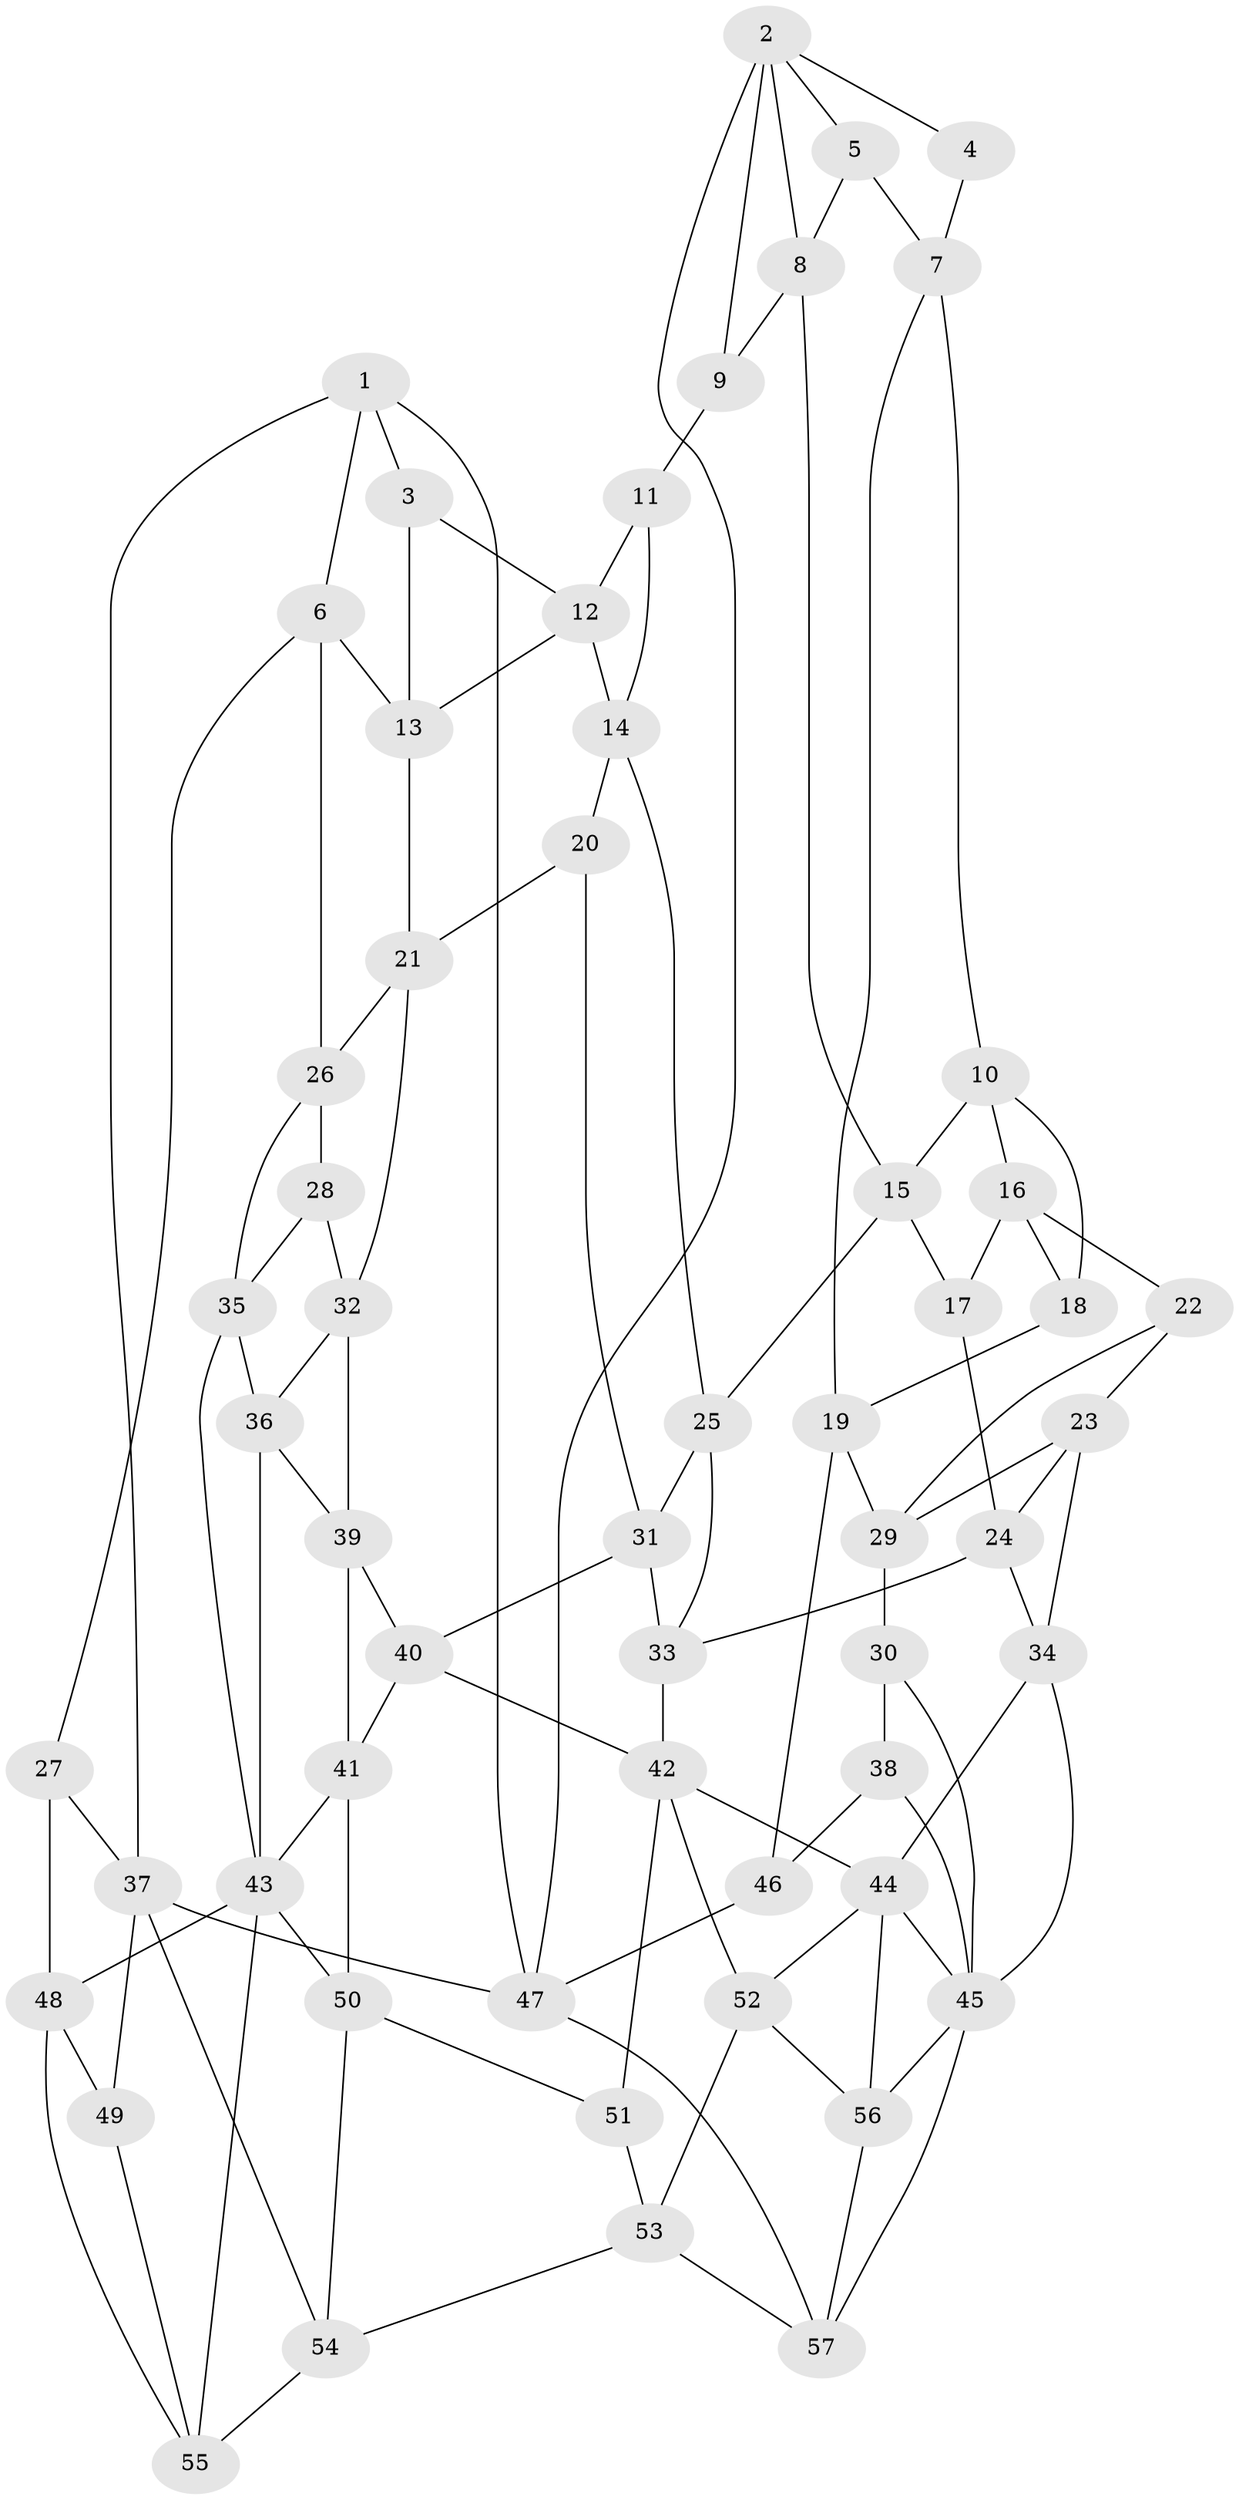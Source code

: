 // original degree distribution, {4: 0.22807017543859648, 5: 0.5175438596491229, 6: 0.22807017543859648, 3: 0.02631578947368421}
// Generated by graph-tools (version 1.1) at 2025/27/03/09/25 03:27:04]
// undirected, 57 vertices, 110 edges
graph export_dot {
graph [start="1"]
  node [color=gray90,style=filled];
  1;
  2;
  3;
  4;
  5;
  6;
  7;
  8;
  9;
  10;
  11;
  12;
  13;
  14;
  15;
  16;
  17;
  18;
  19;
  20;
  21;
  22;
  23;
  24;
  25;
  26;
  27;
  28;
  29;
  30;
  31;
  32;
  33;
  34;
  35;
  36;
  37;
  38;
  39;
  40;
  41;
  42;
  43;
  44;
  45;
  46;
  47;
  48;
  49;
  50;
  51;
  52;
  53;
  54;
  55;
  56;
  57;
  1 -- 3 [weight=1.0];
  1 -- 6 [weight=1.0];
  1 -- 37 [weight=1.0];
  1 -- 47 [weight=1.0];
  2 -- 4 [weight=1.0];
  2 -- 5 [weight=1.0];
  2 -- 8 [weight=1.0];
  2 -- 9 [weight=1.0];
  2 -- 47 [weight=1.0];
  3 -- 12 [weight=1.0];
  3 -- 13 [weight=1.0];
  4 -- 7 [weight=1.0];
  5 -- 7 [weight=1.0];
  5 -- 8 [weight=1.0];
  6 -- 13 [weight=1.0];
  6 -- 26 [weight=1.0];
  6 -- 27 [weight=1.0];
  7 -- 10 [weight=1.0];
  7 -- 19 [weight=1.0];
  8 -- 9 [weight=1.0];
  8 -- 15 [weight=1.0];
  9 -- 11 [weight=2.0];
  10 -- 15 [weight=1.0];
  10 -- 16 [weight=1.0];
  10 -- 18 [weight=1.0];
  11 -- 12 [weight=1.0];
  11 -- 14 [weight=1.0];
  12 -- 13 [weight=1.0];
  12 -- 14 [weight=1.0];
  13 -- 21 [weight=1.0];
  14 -- 20 [weight=1.0];
  14 -- 25 [weight=1.0];
  15 -- 17 [weight=1.0];
  15 -- 25 [weight=1.0];
  16 -- 17 [weight=1.0];
  16 -- 18 [weight=1.0];
  16 -- 22 [weight=1.0];
  17 -- 24 [weight=1.0];
  18 -- 19 [weight=1.0];
  19 -- 29 [weight=1.0];
  19 -- 46 [weight=1.0];
  20 -- 21 [weight=1.0];
  20 -- 31 [weight=1.0];
  21 -- 26 [weight=1.0];
  21 -- 32 [weight=1.0];
  22 -- 23 [weight=1.0];
  22 -- 29 [weight=1.0];
  23 -- 24 [weight=1.0];
  23 -- 29 [weight=1.0];
  23 -- 34 [weight=1.0];
  24 -- 33 [weight=1.0];
  24 -- 34 [weight=1.0];
  25 -- 31 [weight=1.0];
  25 -- 33 [weight=1.0];
  26 -- 28 [weight=1.0];
  26 -- 35 [weight=1.0];
  27 -- 37 [weight=1.0];
  27 -- 48 [weight=1.0];
  28 -- 32 [weight=1.0];
  28 -- 35 [weight=1.0];
  29 -- 30 [weight=1.0];
  30 -- 38 [weight=1.0];
  30 -- 45 [weight=1.0];
  31 -- 33 [weight=1.0];
  31 -- 40 [weight=1.0];
  32 -- 36 [weight=1.0];
  32 -- 39 [weight=1.0];
  33 -- 42 [weight=1.0];
  34 -- 44 [weight=1.0];
  34 -- 45 [weight=1.0];
  35 -- 36 [weight=1.0];
  35 -- 43 [weight=1.0];
  36 -- 39 [weight=1.0];
  36 -- 43 [weight=1.0];
  37 -- 47 [weight=1.0];
  37 -- 49 [weight=1.0];
  37 -- 54 [weight=1.0];
  38 -- 45 [weight=1.0];
  38 -- 46 [weight=2.0];
  39 -- 40 [weight=1.0];
  39 -- 41 [weight=1.0];
  40 -- 41 [weight=1.0];
  40 -- 42 [weight=1.0];
  41 -- 43 [weight=1.0];
  41 -- 50 [weight=1.0];
  42 -- 44 [weight=1.0];
  42 -- 51 [weight=2.0];
  42 -- 52 [weight=1.0];
  43 -- 48 [weight=1.0];
  43 -- 50 [weight=1.0];
  43 -- 55 [weight=1.0];
  44 -- 45 [weight=1.0];
  44 -- 52 [weight=1.0];
  44 -- 56 [weight=1.0];
  45 -- 56 [weight=1.0];
  45 -- 57 [weight=1.0];
  46 -- 47 [weight=2.0];
  47 -- 57 [weight=1.0];
  48 -- 49 [weight=1.0];
  48 -- 55 [weight=1.0];
  49 -- 55 [weight=1.0];
  50 -- 51 [weight=1.0];
  50 -- 54 [weight=1.0];
  51 -- 53 [weight=1.0];
  52 -- 53 [weight=1.0];
  52 -- 56 [weight=1.0];
  53 -- 54 [weight=1.0];
  53 -- 57 [weight=1.0];
  54 -- 55 [weight=1.0];
  56 -- 57 [weight=1.0];
}
